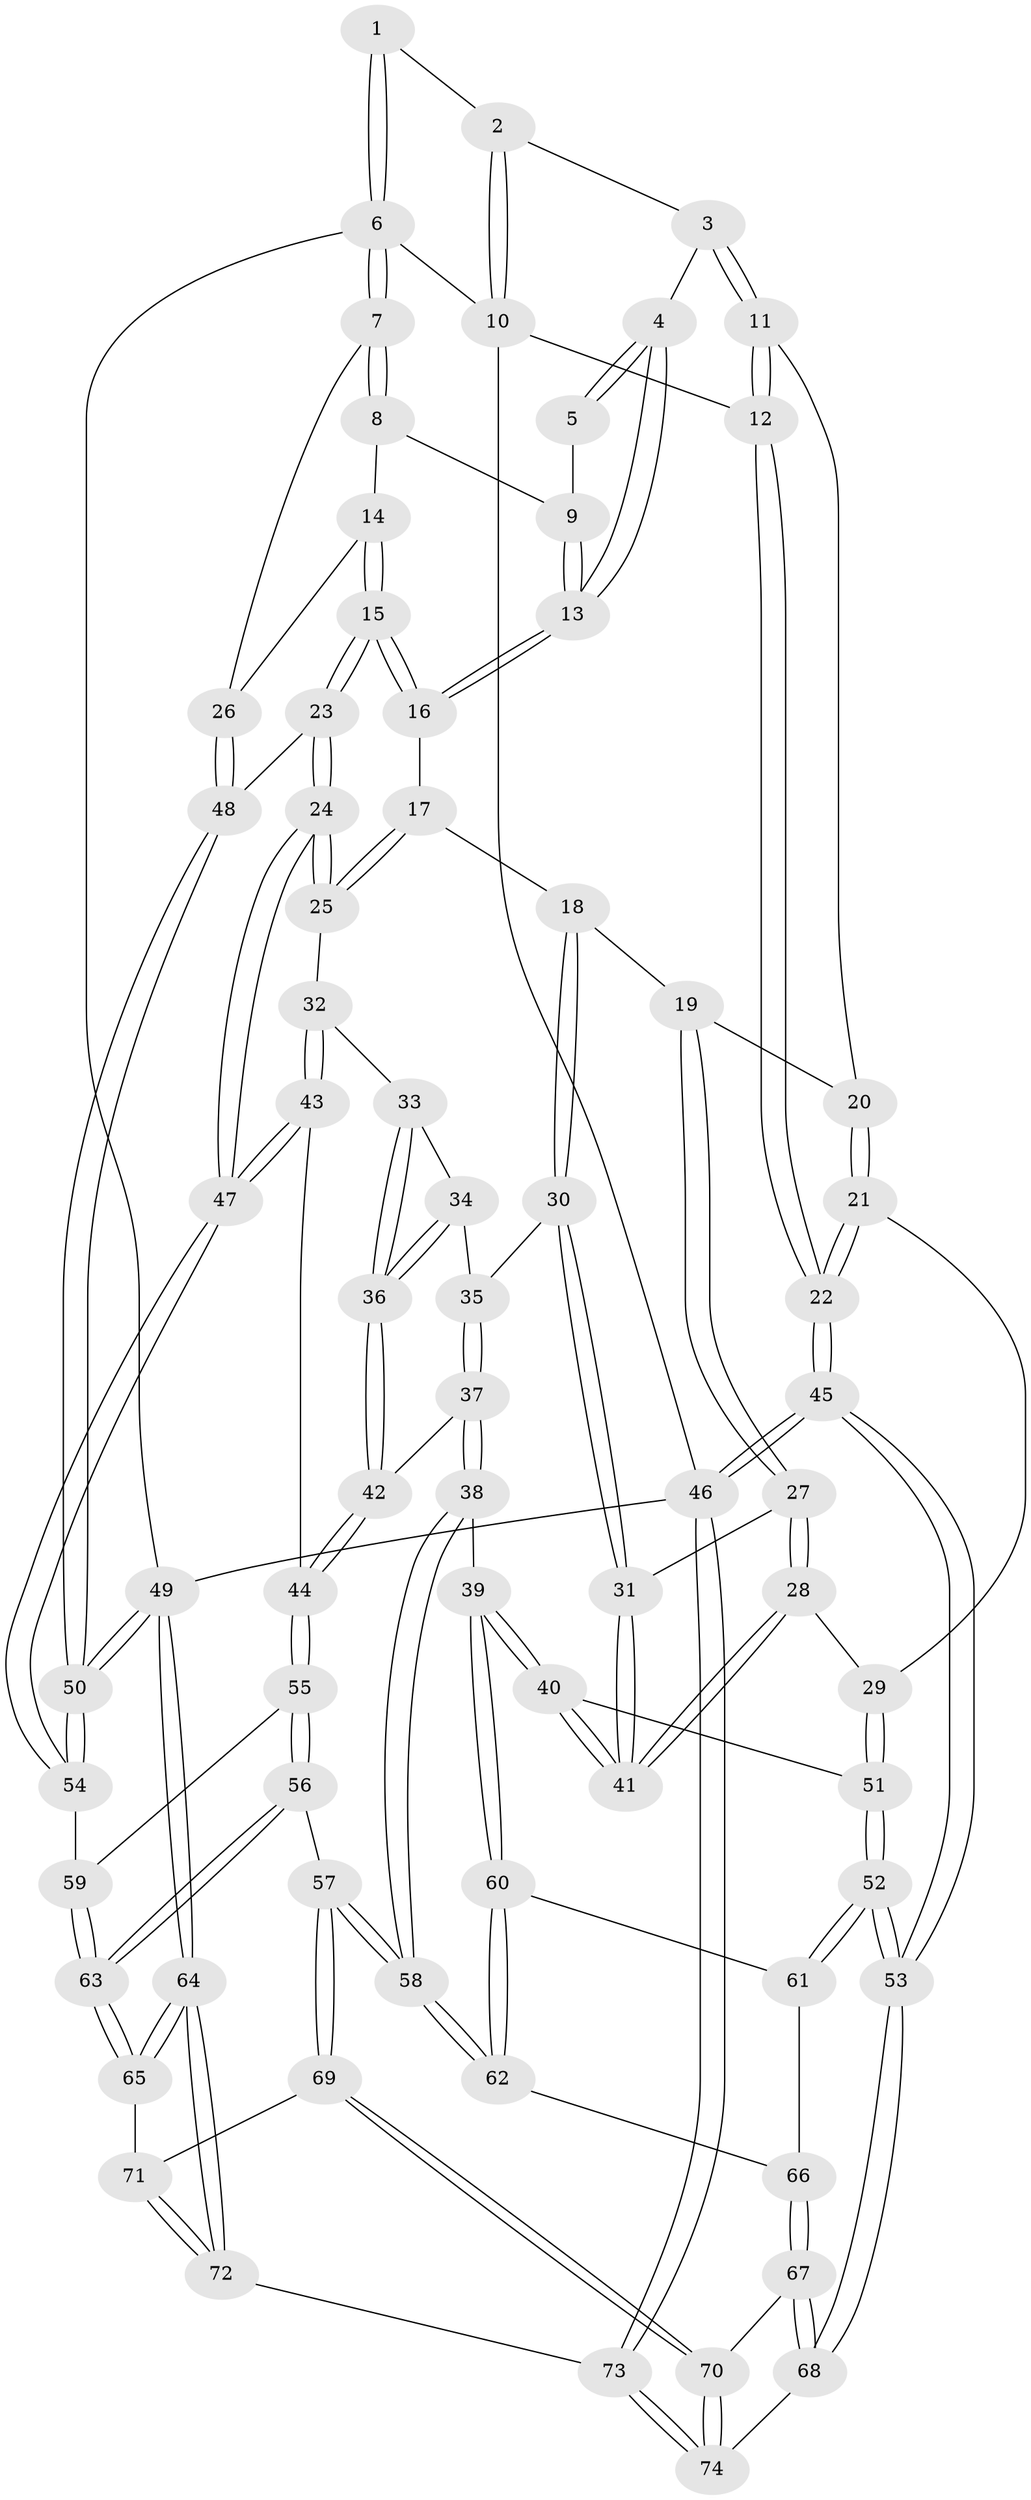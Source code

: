 // Generated by graph-tools (version 1.1) at 2025/17/03/09/25 04:17:17]
// undirected, 74 vertices, 182 edges
graph export_dot {
graph [start="1"]
  node [color=gray90,style=filled];
  1 [pos="+0.7252430875669086+0"];
  2 [pos="+0.42572075680001303+0"];
  3 [pos="+0.4436635041167544+0"];
  4 [pos="+0.49810681104429777+0.1641495553874446"];
  5 [pos="+0.705724276227453+0"];
  6 [pos="+1+0"];
  7 [pos="+1+0"];
  8 [pos="+0.7825618858317435+0.18639431627584158"];
  9 [pos="+0.7577989409795374+0.1787201280618283"];
  10 [pos="+0+0"];
  11 [pos="+0.1376239195536867+0.18010366333985336"];
  12 [pos="+0+0"];
  13 [pos="+0.5027773908963798+0.20692954285467866"];
  14 [pos="+0.8093361191709347+0.3489841831357921"];
  15 [pos="+0.773777034351675+0.48349308693775517"];
  16 [pos="+0.49527250618959584+0.2185097077765042"];
  17 [pos="+0.4855606870469496+0.22750801276598523"];
  18 [pos="+0.3732553818699296+0.30955125022021557"];
  19 [pos="+0.31725262030533474+0.2976272487199591"];
  20 [pos="+0.2086697558685619+0.2503354158180529"];
  21 [pos="+0.02611853172259994+0.5068238459115855"];
  22 [pos="+0+0.5585994062059932"];
  23 [pos="+0.7763348784193373+0.5257276304621741"];
  24 [pos="+0.7714245868450024+0.5408698555697296"];
  25 [pos="+0.6359477771613403+0.5001781476891337"];
  26 [pos="+1+0.3176440230174113"];
  27 [pos="+0.17089655165787895+0.49811333538018093"];
  28 [pos="+0.13747878969458704+0.52731232636591"];
  29 [pos="+0.12081849767804936+0.5294916506559336"];
  30 [pos="+0.37748955810135876+0.3345360158235041"];
  31 [pos="+0.3136150598723232+0.5123804781807755"];
  32 [pos="+0.5830403443215534+0.499403968119935"];
  33 [pos="+0.5419454115543315+0.4862911043873664"];
  34 [pos="+0.4640061234900493+0.44075642475523014"];
  35 [pos="+0.41766622167262246+0.39539920676248014"];
  36 [pos="+0.49697163292360413+0.6066148404638609"];
  37 [pos="+0.4306989641218827+0.6416888564209856"];
  38 [pos="+0.36871782190911295+0.6648678701954943"];
  39 [pos="+0.3263476055634825+0.6623767864441588"];
  40 [pos="+0.3043827148983294+0.6436355549492553"];
  41 [pos="+0.29472384658905876+0.606561575967407"];
  42 [pos="+0.49738218853033045+0.6404476592396473"];
  43 [pos="+0.5014209408137844+0.6405070165486505"];
  44 [pos="+0.49953090765376024+0.6412546067182749"];
  45 [pos="+0+0.9089668981164598"];
  46 [pos="+0+1"];
  47 [pos="+0.7762400153060991+0.5904551806481559"];
  48 [pos="+1+0.35763863638240323"];
  49 [pos="+1+1"];
  50 [pos="+1+0.6418038775260579"];
  51 [pos="+0.17119551518012022+0.6855219444282019"];
  52 [pos="+0.02686703371767436+0.8185155102285621"];
  53 [pos="+0+0.8685007519544709"];
  54 [pos="+0.7798890886091973+0.5991426896148672"];
  55 [pos="+0.5439688178491981+0.7591167849267336"];
  56 [pos="+0.5270583024299738+0.8179167996031852"];
  57 [pos="+0.4948168116521897+0.8532494674416286"];
  58 [pos="+0.46152059104652976+0.8326015569519718"];
  59 [pos="+0.7749443411256348+0.6726165122388186"];
  60 [pos="+0.30715695049780145+0.7437634112454687"];
  61 [pos="+0.18577753141410425+0.8011467795422842"];
  62 [pos="+0.32284555763141176+0.8267743968055736"];
  63 [pos="+0.8130608145476539+0.8515359374580702"];
  64 [pos="+1+1"];
  65 [pos="+0.8618421679441368+0.9539899373291783"];
  66 [pos="+0.3079695770960089+0.8522097644803143"];
  67 [pos="+0.30137419016190786+0.8830292046162249"];
  68 [pos="+0+0.8786442179010542"];
  69 [pos="+0.49505438415148734+0.895272625761566"];
  70 [pos="+0.32348083371788344+0.9578269674289775"];
  71 [pos="+0.5002953405232062+0.9045927621902855"];
  72 [pos="+0.543474396295068+1"];
  73 [pos="+0.3106040703363273+1"];
  74 [pos="+0.3151812638653812+0.9792943136637041"];
  1 -- 2;
  1 -- 6;
  1 -- 6;
  2 -- 3;
  2 -- 10;
  2 -- 10;
  3 -- 4;
  3 -- 11;
  3 -- 11;
  4 -- 5;
  4 -- 5;
  4 -- 13;
  4 -- 13;
  5 -- 9;
  6 -- 7;
  6 -- 7;
  6 -- 10;
  6 -- 49;
  7 -- 8;
  7 -- 8;
  7 -- 26;
  8 -- 9;
  8 -- 14;
  9 -- 13;
  9 -- 13;
  10 -- 12;
  10 -- 46;
  11 -- 12;
  11 -- 12;
  11 -- 20;
  12 -- 22;
  12 -- 22;
  13 -- 16;
  13 -- 16;
  14 -- 15;
  14 -- 15;
  14 -- 26;
  15 -- 16;
  15 -- 16;
  15 -- 23;
  15 -- 23;
  16 -- 17;
  17 -- 18;
  17 -- 25;
  17 -- 25;
  18 -- 19;
  18 -- 30;
  18 -- 30;
  19 -- 20;
  19 -- 27;
  19 -- 27;
  20 -- 21;
  20 -- 21;
  21 -- 22;
  21 -- 22;
  21 -- 29;
  22 -- 45;
  22 -- 45;
  23 -- 24;
  23 -- 24;
  23 -- 48;
  24 -- 25;
  24 -- 25;
  24 -- 47;
  24 -- 47;
  25 -- 32;
  26 -- 48;
  26 -- 48;
  27 -- 28;
  27 -- 28;
  27 -- 31;
  28 -- 29;
  28 -- 41;
  28 -- 41;
  29 -- 51;
  29 -- 51;
  30 -- 31;
  30 -- 31;
  30 -- 35;
  31 -- 41;
  31 -- 41;
  32 -- 33;
  32 -- 43;
  32 -- 43;
  33 -- 34;
  33 -- 36;
  33 -- 36;
  34 -- 35;
  34 -- 36;
  34 -- 36;
  35 -- 37;
  35 -- 37;
  36 -- 42;
  36 -- 42;
  37 -- 38;
  37 -- 38;
  37 -- 42;
  38 -- 39;
  38 -- 58;
  38 -- 58;
  39 -- 40;
  39 -- 40;
  39 -- 60;
  39 -- 60;
  40 -- 41;
  40 -- 41;
  40 -- 51;
  42 -- 44;
  42 -- 44;
  43 -- 44;
  43 -- 47;
  43 -- 47;
  44 -- 55;
  44 -- 55;
  45 -- 46;
  45 -- 46;
  45 -- 53;
  45 -- 53;
  46 -- 73;
  46 -- 73;
  46 -- 49;
  47 -- 54;
  47 -- 54;
  48 -- 50;
  48 -- 50;
  49 -- 50;
  49 -- 50;
  49 -- 64;
  49 -- 64;
  50 -- 54;
  50 -- 54;
  51 -- 52;
  51 -- 52;
  52 -- 53;
  52 -- 53;
  52 -- 61;
  52 -- 61;
  53 -- 68;
  53 -- 68;
  54 -- 59;
  55 -- 56;
  55 -- 56;
  55 -- 59;
  56 -- 57;
  56 -- 63;
  56 -- 63;
  57 -- 58;
  57 -- 58;
  57 -- 69;
  57 -- 69;
  58 -- 62;
  58 -- 62;
  59 -- 63;
  59 -- 63;
  60 -- 61;
  60 -- 62;
  60 -- 62;
  61 -- 66;
  62 -- 66;
  63 -- 65;
  63 -- 65;
  64 -- 65;
  64 -- 65;
  64 -- 72;
  64 -- 72;
  65 -- 71;
  66 -- 67;
  66 -- 67;
  67 -- 68;
  67 -- 68;
  67 -- 70;
  68 -- 74;
  69 -- 70;
  69 -- 70;
  69 -- 71;
  70 -- 74;
  70 -- 74;
  71 -- 72;
  71 -- 72;
  72 -- 73;
  73 -- 74;
  73 -- 74;
}
